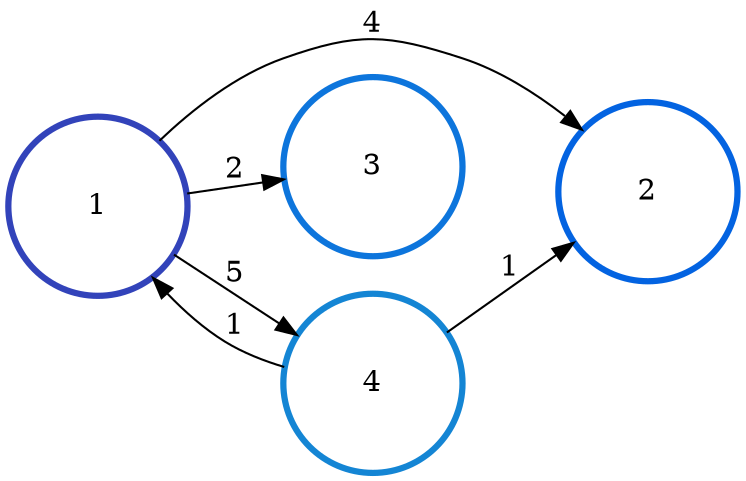digraph N {
	overlap="false"
	rankdir="LR"
	0 [label="1",width=1.2,height=1.2,style="",penwidth=3,color="#3243BA"]
	1 [label="2",width=1.2,height=1.2,style="",penwidth=3,color="#0363E1"]
	2 [label="3",width=1.2,height=1.2,style="",penwidth=3,color="#0D75DC"]
	3 [label="4",width=1.2,height=1.2,style="",penwidth=3,color="#1485D4"]
	0 -> 1 [penwidth=1,color=black,label="4"]
	0 -> 2 [penwidth=1,color=black,label="2"]
	0 -> 3 [penwidth=1,color=black,label="5"]
	3 -> 0 [penwidth=1,color=black,label="1"]
	3 -> 1 [penwidth=1,color=black,label="1"]
}
